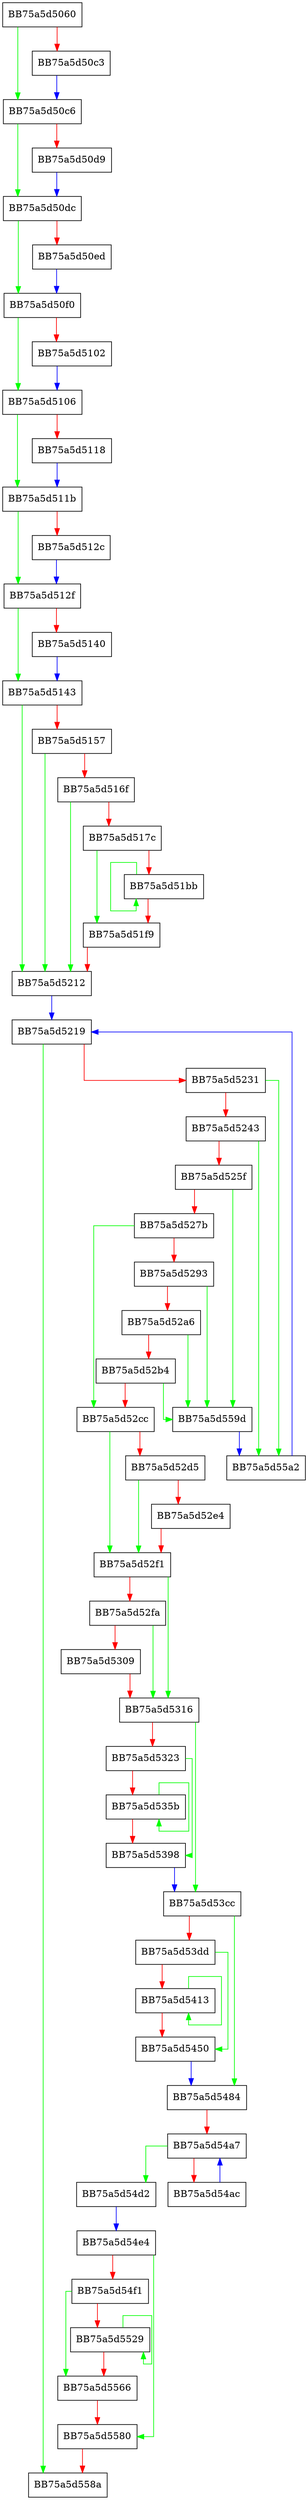digraph GetLegacyDigitalCertificatesInfo {
  node [shape="box"];
  graph [splines=ortho];
  BB75a5d5060 -> BB75a5d50c6 [color="green"];
  BB75a5d5060 -> BB75a5d50c3 [color="red"];
  BB75a5d50c3 -> BB75a5d50c6 [color="blue"];
  BB75a5d50c6 -> BB75a5d50dc [color="green"];
  BB75a5d50c6 -> BB75a5d50d9 [color="red"];
  BB75a5d50d9 -> BB75a5d50dc [color="blue"];
  BB75a5d50dc -> BB75a5d50f0 [color="green"];
  BB75a5d50dc -> BB75a5d50ed [color="red"];
  BB75a5d50ed -> BB75a5d50f0 [color="blue"];
  BB75a5d50f0 -> BB75a5d5106 [color="green"];
  BB75a5d50f0 -> BB75a5d5102 [color="red"];
  BB75a5d5102 -> BB75a5d5106 [color="blue"];
  BB75a5d5106 -> BB75a5d511b [color="green"];
  BB75a5d5106 -> BB75a5d5118 [color="red"];
  BB75a5d5118 -> BB75a5d511b [color="blue"];
  BB75a5d511b -> BB75a5d512f [color="green"];
  BB75a5d511b -> BB75a5d512c [color="red"];
  BB75a5d512c -> BB75a5d512f [color="blue"];
  BB75a5d512f -> BB75a5d5143 [color="green"];
  BB75a5d512f -> BB75a5d5140 [color="red"];
  BB75a5d5140 -> BB75a5d5143 [color="blue"];
  BB75a5d5143 -> BB75a5d5212 [color="green"];
  BB75a5d5143 -> BB75a5d5157 [color="red"];
  BB75a5d5157 -> BB75a5d5212 [color="green"];
  BB75a5d5157 -> BB75a5d516f [color="red"];
  BB75a5d516f -> BB75a5d5212 [color="green"];
  BB75a5d516f -> BB75a5d517c [color="red"];
  BB75a5d517c -> BB75a5d51f9 [color="green"];
  BB75a5d517c -> BB75a5d51bb [color="red"];
  BB75a5d51bb -> BB75a5d51bb [color="green"];
  BB75a5d51bb -> BB75a5d51f9 [color="red"];
  BB75a5d51f9 -> BB75a5d5212 [color="red"];
  BB75a5d5212 -> BB75a5d5219 [color="blue"];
  BB75a5d5219 -> BB75a5d558a [color="green"];
  BB75a5d5219 -> BB75a5d5231 [color="red"];
  BB75a5d5231 -> BB75a5d55a2 [color="green"];
  BB75a5d5231 -> BB75a5d5243 [color="red"];
  BB75a5d5243 -> BB75a5d55a2 [color="green"];
  BB75a5d5243 -> BB75a5d525f [color="red"];
  BB75a5d525f -> BB75a5d559d [color="green"];
  BB75a5d525f -> BB75a5d527b [color="red"];
  BB75a5d527b -> BB75a5d52cc [color="green"];
  BB75a5d527b -> BB75a5d5293 [color="red"];
  BB75a5d5293 -> BB75a5d559d [color="green"];
  BB75a5d5293 -> BB75a5d52a6 [color="red"];
  BB75a5d52a6 -> BB75a5d559d [color="green"];
  BB75a5d52a6 -> BB75a5d52b4 [color="red"];
  BB75a5d52b4 -> BB75a5d559d [color="green"];
  BB75a5d52b4 -> BB75a5d52cc [color="red"];
  BB75a5d52cc -> BB75a5d52f1 [color="green"];
  BB75a5d52cc -> BB75a5d52d5 [color="red"];
  BB75a5d52d5 -> BB75a5d52f1 [color="green"];
  BB75a5d52d5 -> BB75a5d52e4 [color="red"];
  BB75a5d52e4 -> BB75a5d52f1 [color="red"];
  BB75a5d52f1 -> BB75a5d5316 [color="green"];
  BB75a5d52f1 -> BB75a5d52fa [color="red"];
  BB75a5d52fa -> BB75a5d5316 [color="green"];
  BB75a5d52fa -> BB75a5d5309 [color="red"];
  BB75a5d5309 -> BB75a5d5316 [color="red"];
  BB75a5d5316 -> BB75a5d53cc [color="green"];
  BB75a5d5316 -> BB75a5d5323 [color="red"];
  BB75a5d5323 -> BB75a5d5398 [color="green"];
  BB75a5d5323 -> BB75a5d535b [color="red"];
  BB75a5d535b -> BB75a5d535b [color="green"];
  BB75a5d535b -> BB75a5d5398 [color="red"];
  BB75a5d5398 -> BB75a5d53cc [color="blue"];
  BB75a5d53cc -> BB75a5d5484 [color="green"];
  BB75a5d53cc -> BB75a5d53dd [color="red"];
  BB75a5d53dd -> BB75a5d5450 [color="green"];
  BB75a5d53dd -> BB75a5d5413 [color="red"];
  BB75a5d5413 -> BB75a5d5413 [color="green"];
  BB75a5d5413 -> BB75a5d5450 [color="red"];
  BB75a5d5450 -> BB75a5d5484 [color="blue"];
  BB75a5d5484 -> BB75a5d54a7 [color="red"];
  BB75a5d54a7 -> BB75a5d54d2 [color="green"];
  BB75a5d54a7 -> BB75a5d54ac [color="red"];
  BB75a5d54ac -> BB75a5d54a7 [color="blue"];
  BB75a5d54d2 -> BB75a5d54e4 [color="blue"];
  BB75a5d54e4 -> BB75a5d5580 [color="green"];
  BB75a5d54e4 -> BB75a5d54f1 [color="red"];
  BB75a5d54f1 -> BB75a5d5566 [color="green"];
  BB75a5d54f1 -> BB75a5d5529 [color="red"];
  BB75a5d5529 -> BB75a5d5529 [color="green"];
  BB75a5d5529 -> BB75a5d5566 [color="red"];
  BB75a5d5566 -> BB75a5d5580 [color="red"];
  BB75a5d5580 -> BB75a5d558a [color="red"];
  BB75a5d559d -> BB75a5d55a2 [color="blue"];
  BB75a5d55a2 -> BB75a5d5219 [color="blue"];
}